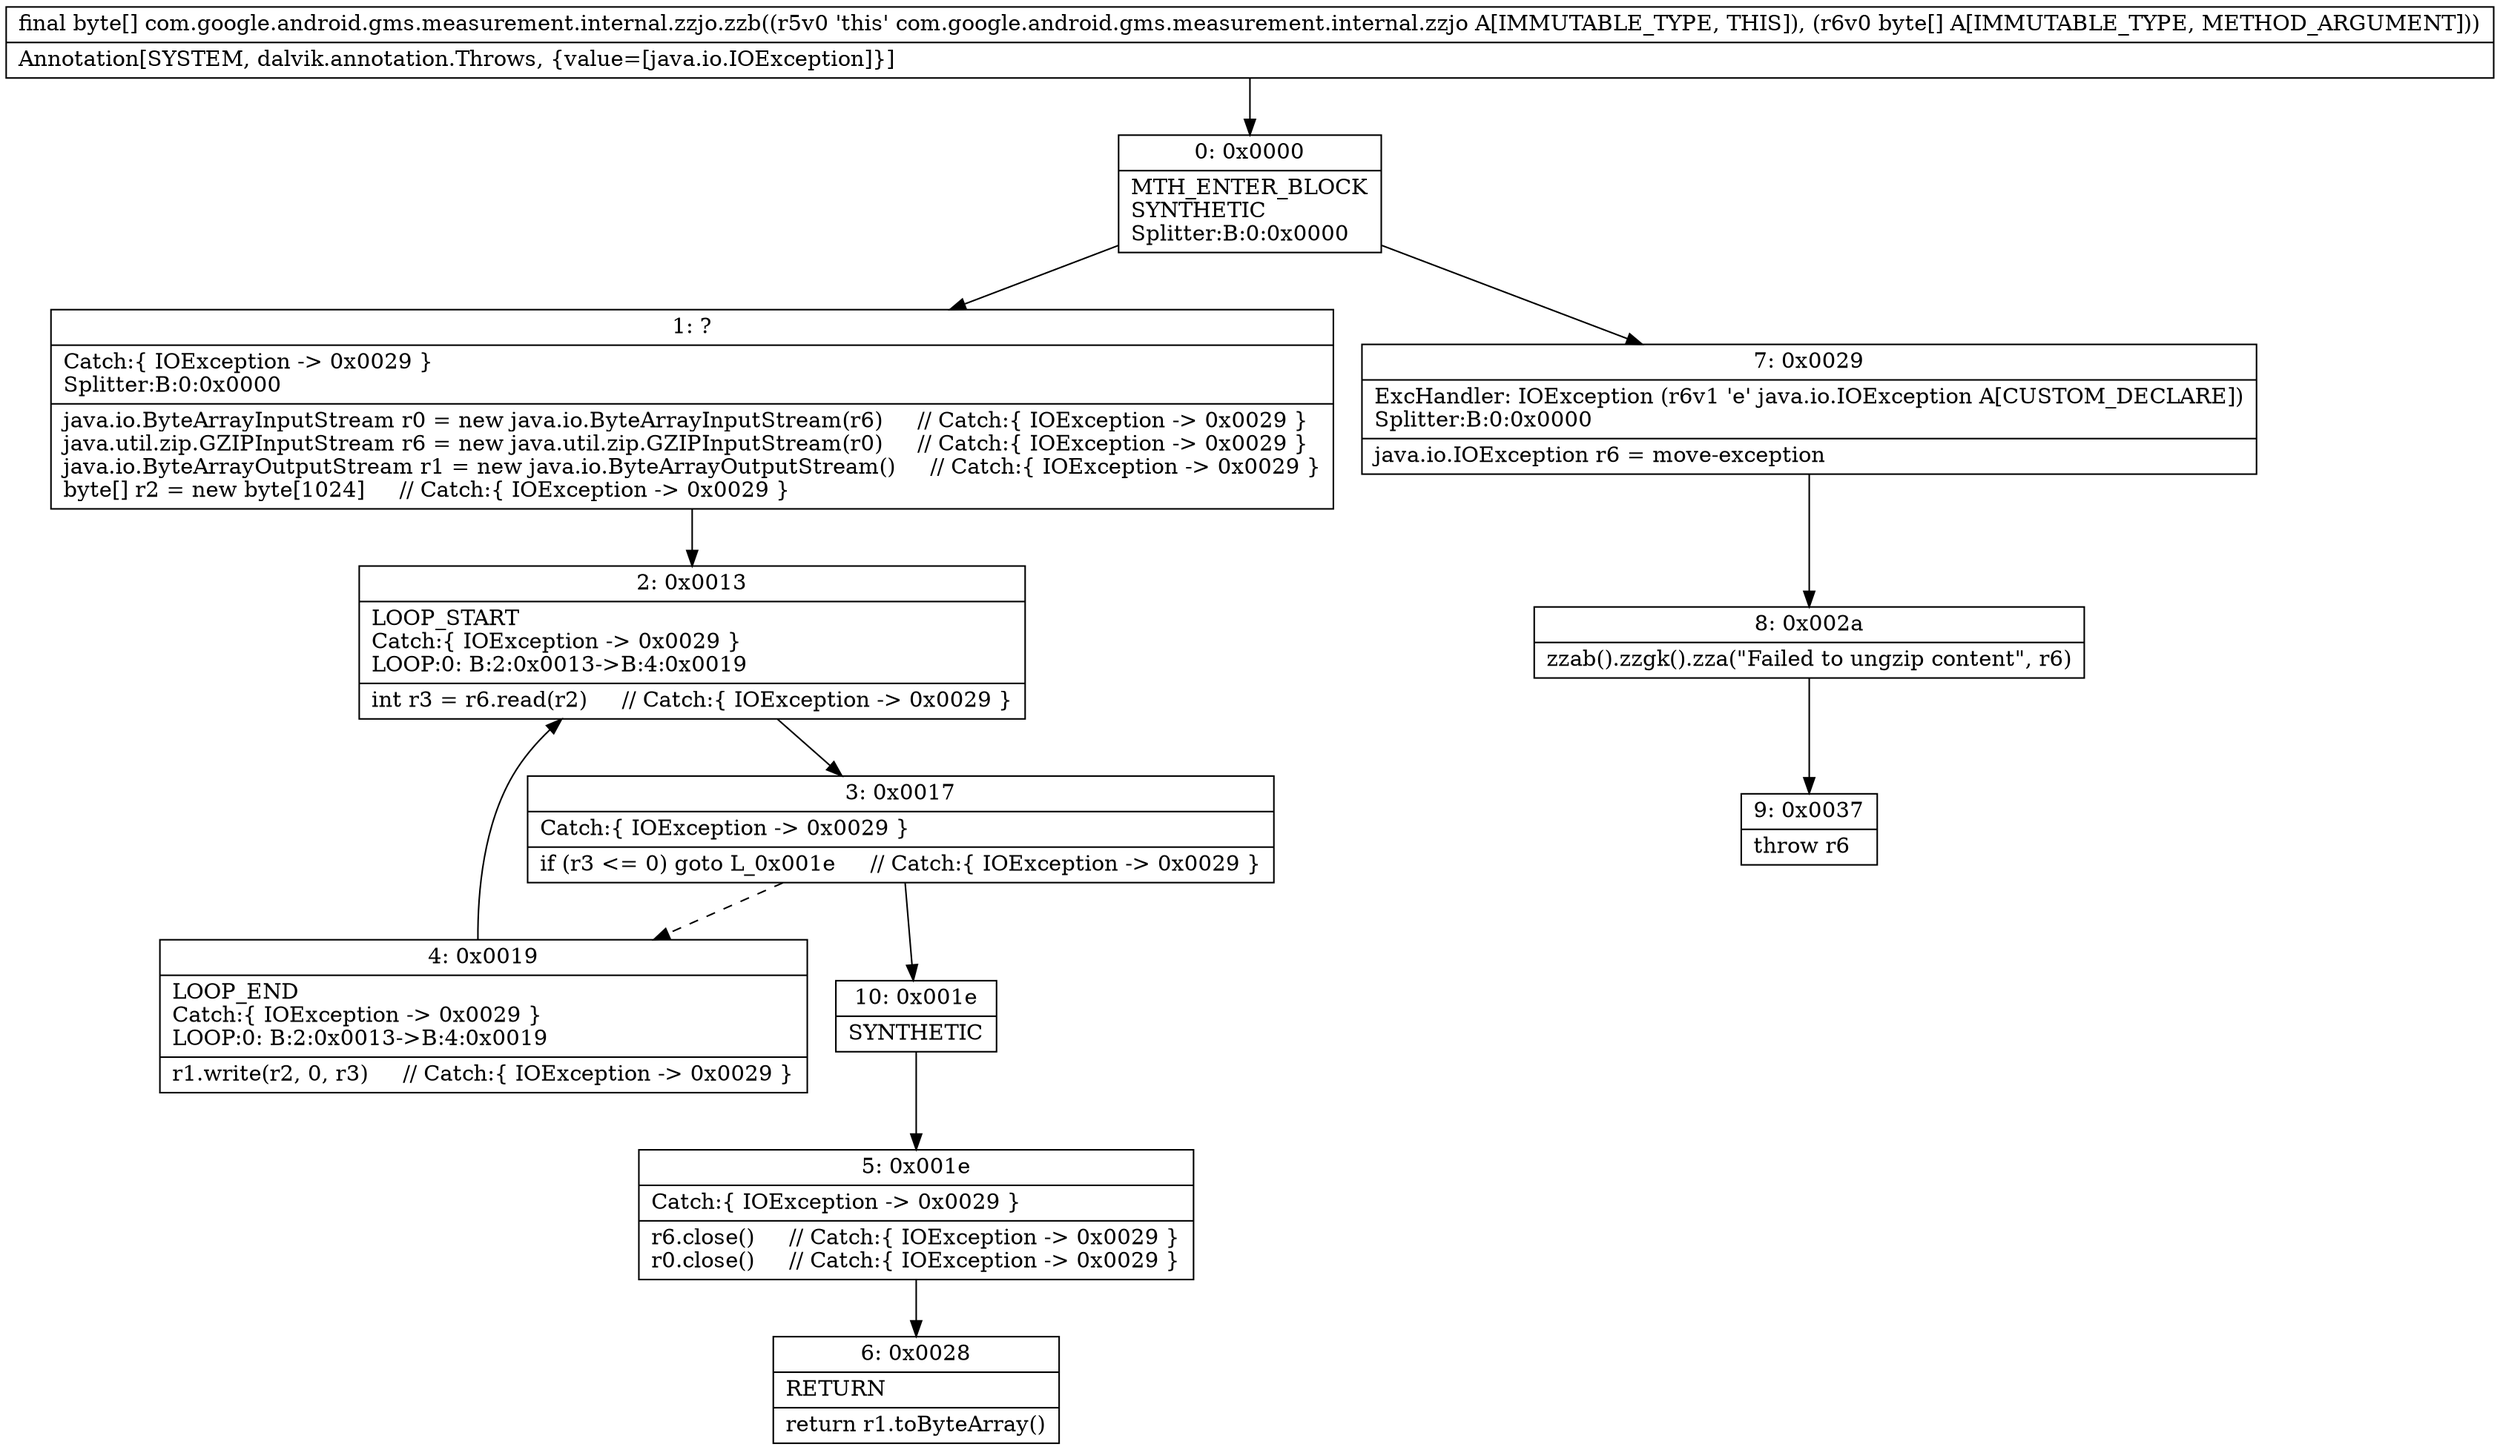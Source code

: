 digraph "CFG forcom.google.android.gms.measurement.internal.zzjo.zzb([B)[B" {
Node_0 [shape=record,label="{0\:\ 0x0000|MTH_ENTER_BLOCK\lSYNTHETIC\lSplitter:B:0:0x0000\l}"];
Node_1 [shape=record,label="{1\:\ ?|Catch:\{ IOException \-\> 0x0029 \}\lSplitter:B:0:0x0000\l|java.io.ByteArrayInputStream r0 = new java.io.ByteArrayInputStream(r6)     \/\/ Catch:\{ IOException \-\> 0x0029 \}\ljava.util.zip.GZIPInputStream r6 = new java.util.zip.GZIPInputStream(r0)     \/\/ Catch:\{ IOException \-\> 0x0029 \}\ljava.io.ByteArrayOutputStream r1 = new java.io.ByteArrayOutputStream()     \/\/ Catch:\{ IOException \-\> 0x0029 \}\lbyte[] r2 = new byte[1024]     \/\/ Catch:\{ IOException \-\> 0x0029 \}\l}"];
Node_2 [shape=record,label="{2\:\ 0x0013|LOOP_START\lCatch:\{ IOException \-\> 0x0029 \}\lLOOP:0: B:2:0x0013\-\>B:4:0x0019\l|int r3 = r6.read(r2)     \/\/ Catch:\{ IOException \-\> 0x0029 \}\l}"];
Node_3 [shape=record,label="{3\:\ 0x0017|Catch:\{ IOException \-\> 0x0029 \}\l|if (r3 \<= 0) goto L_0x001e     \/\/ Catch:\{ IOException \-\> 0x0029 \}\l}"];
Node_4 [shape=record,label="{4\:\ 0x0019|LOOP_END\lCatch:\{ IOException \-\> 0x0029 \}\lLOOP:0: B:2:0x0013\-\>B:4:0x0019\l|r1.write(r2, 0, r3)     \/\/ Catch:\{ IOException \-\> 0x0029 \}\l}"];
Node_5 [shape=record,label="{5\:\ 0x001e|Catch:\{ IOException \-\> 0x0029 \}\l|r6.close()     \/\/ Catch:\{ IOException \-\> 0x0029 \}\lr0.close()     \/\/ Catch:\{ IOException \-\> 0x0029 \}\l}"];
Node_6 [shape=record,label="{6\:\ 0x0028|RETURN\l|return r1.toByteArray()\l}"];
Node_7 [shape=record,label="{7\:\ 0x0029|ExcHandler: IOException (r6v1 'e' java.io.IOException A[CUSTOM_DECLARE])\lSplitter:B:0:0x0000\l|java.io.IOException r6 = move\-exception\l}"];
Node_8 [shape=record,label="{8\:\ 0x002a|zzab().zzgk().zza(\"Failed to ungzip content\", r6)\l}"];
Node_9 [shape=record,label="{9\:\ 0x0037|throw r6\l}"];
Node_10 [shape=record,label="{10\:\ 0x001e|SYNTHETIC\l}"];
MethodNode[shape=record,label="{final byte[] com.google.android.gms.measurement.internal.zzjo.zzb((r5v0 'this' com.google.android.gms.measurement.internal.zzjo A[IMMUTABLE_TYPE, THIS]), (r6v0 byte[] A[IMMUTABLE_TYPE, METHOD_ARGUMENT]))  | Annotation[SYSTEM, dalvik.annotation.Throws, \{value=[java.io.IOException]\}]\l}"];
MethodNode -> Node_0;
Node_0 -> Node_1;
Node_0 -> Node_7;
Node_1 -> Node_2;
Node_2 -> Node_3;
Node_3 -> Node_4[style=dashed];
Node_3 -> Node_10;
Node_4 -> Node_2;
Node_5 -> Node_6;
Node_7 -> Node_8;
Node_8 -> Node_9;
Node_10 -> Node_5;
}

